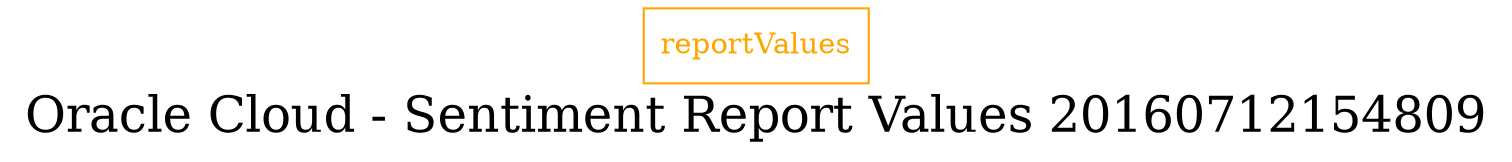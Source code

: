 digraph LexiconGraph {
graph[label="Oracle Cloud - Sentiment Report Values 20160712154809", fontsize=24]
splines=true
"reportValues" [color=orange, fontcolor=orange, shape=box]
}
